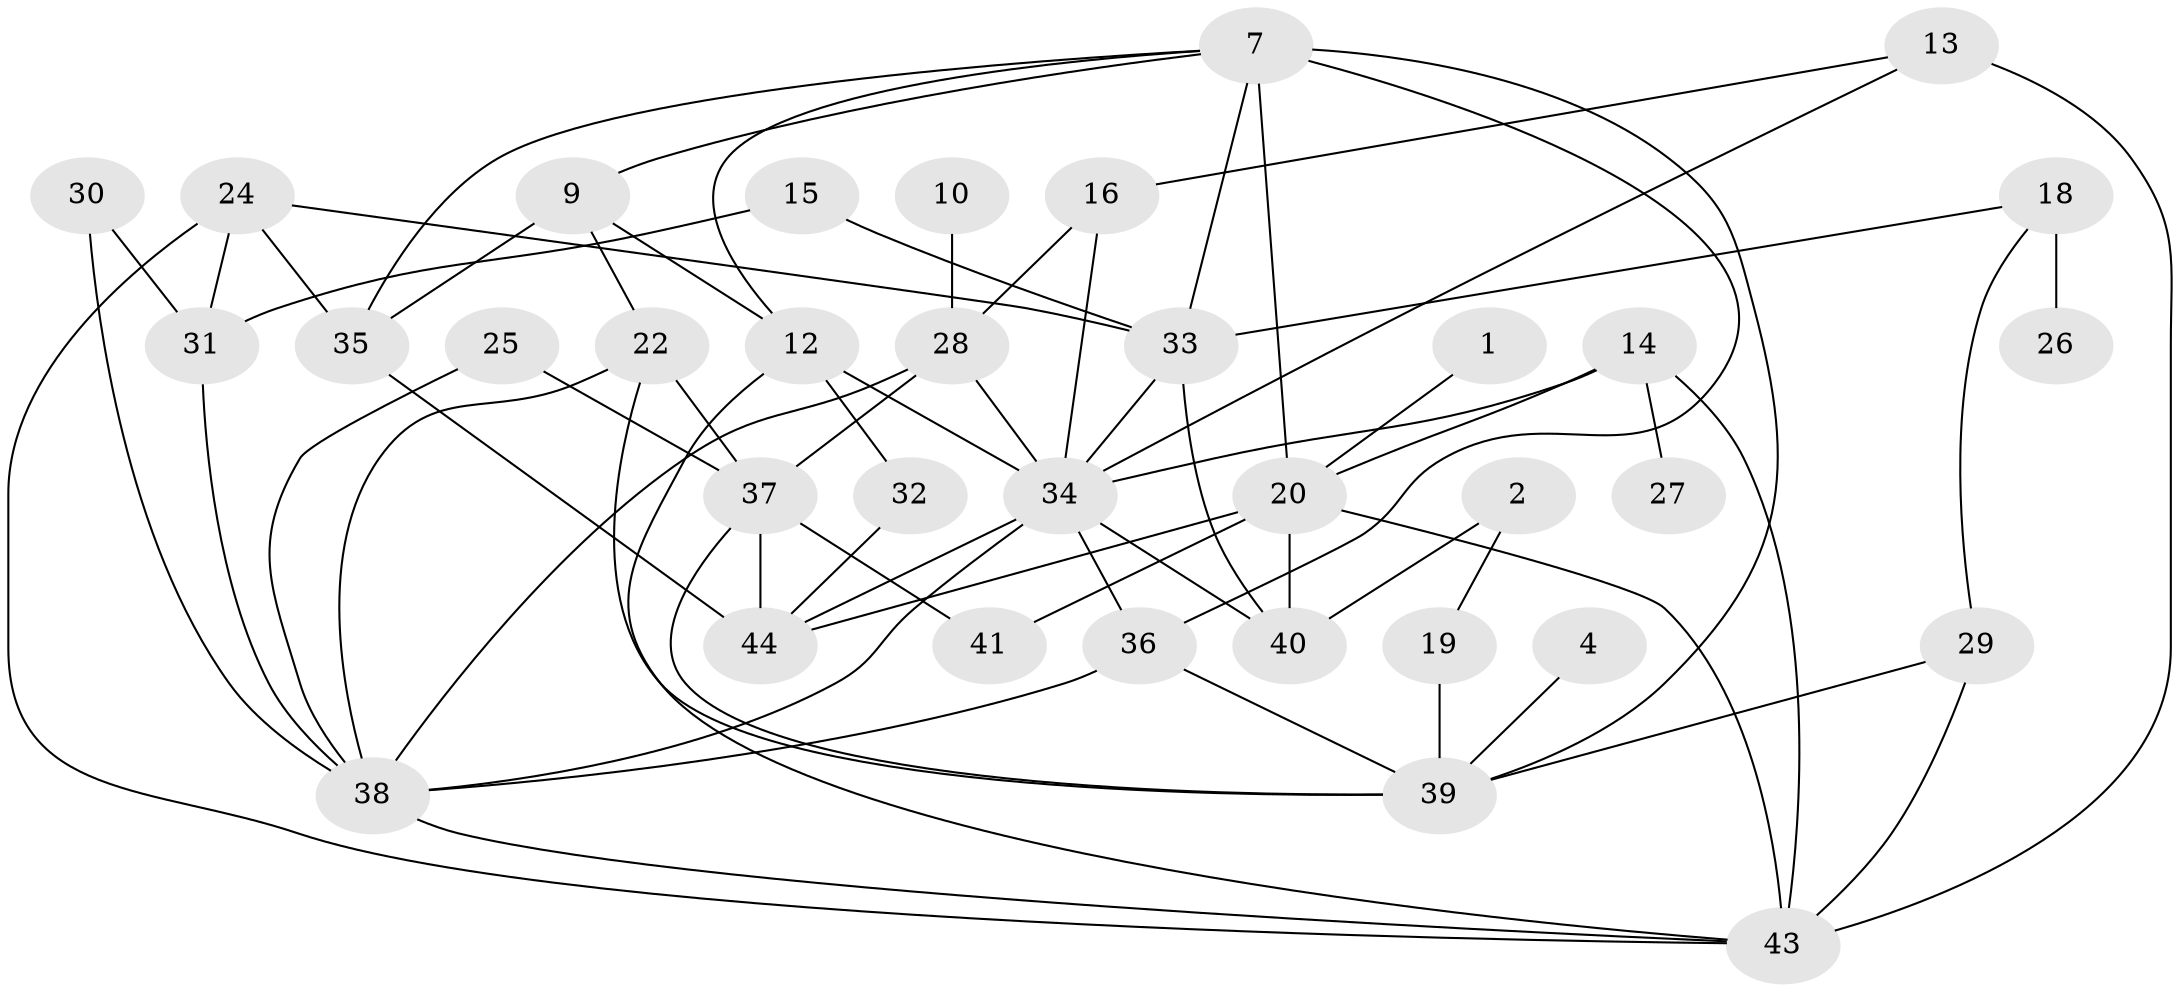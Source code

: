 // original degree distribution, {1: 0.11363636363636363, 4: 0.14772727272727273, 3: 0.2159090909090909, 2: 0.2727272727272727, 0: 0.10227272727272728, 5: 0.10227272727272728, 6: 0.022727272727272728, 7: 0.022727272727272728}
// Generated by graph-tools (version 1.1) at 2025/49/03/09/25 03:49:11]
// undirected, 35 vertices, 68 edges
graph export_dot {
graph [start="1"]
  node [color=gray90,style=filled];
  1;
  2;
  4;
  7;
  9;
  10;
  12;
  13;
  14;
  15;
  16;
  18;
  19;
  20;
  22;
  24;
  25;
  26;
  27;
  28;
  29;
  30;
  31;
  32;
  33;
  34;
  35;
  36;
  37;
  38;
  39;
  40;
  41;
  43;
  44;
  1 -- 20 [weight=1.0];
  2 -- 19 [weight=1.0];
  2 -- 40 [weight=1.0];
  4 -- 39 [weight=1.0];
  7 -- 9 [weight=1.0];
  7 -- 12 [weight=1.0];
  7 -- 20 [weight=1.0];
  7 -- 33 [weight=1.0];
  7 -- 35 [weight=1.0];
  7 -- 36 [weight=1.0];
  7 -- 39 [weight=2.0];
  9 -- 12 [weight=1.0];
  9 -- 22 [weight=1.0];
  9 -- 35 [weight=1.0];
  10 -- 28 [weight=1.0];
  12 -- 32 [weight=1.0];
  12 -- 34 [weight=1.0];
  12 -- 43 [weight=1.0];
  13 -- 16 [weight=1.0];
  13 -- 34 [weight=1.0];
  13 -- 43 [weight=1.0];
  14 -- 20 [weight=1.0];
  14 -- 27 [weight=1.0];
  14 -- 34 [weight=1.0];
  14 -- 43 [weight=1.0];
  15 -- 31 [weight=1.0];
  15 -- 33 [weight=1.0];
  16 -- 28 [weight=1.0];
  16 -- 34 [weight=1.0];
  18 -- 26 [weight=1.0];
  18 -- 29 [weight=1.0];
  18 -- 33 [weight=1.0];
  19 -- 39 [weight=1.0];
  20 -- 40 [weight=1.0];
  20 -- 41 [weight=1.0];
  20 -- 43 [weight=1.0];
  20 -- 44 [weight=1.0];
  22 -- 37 [weight=1.0];
  22 -- 38 [weight=1.0];
  22 -- 39 [weight=1.0];
  24 -- 31 [weight=1.0];
  24 -- 33 [weight=1.0];
  24 -- 35 [weight=1.0];
  24 -- 43 [weight=2.0];
  25 -- 37 [weight=1.0];
  25 -- 38 [weight=1.0];
  28 -- 34 [weight=1.0];
  28 -- 37 [weight=1.0];
  28 -- 38 [weight=1.0];
  29 -- 39 [weight=1.0];
  29 -- 43 [weight=2.0];
  30 -- 31 [weight=1.0];
  30 -- 38 [weight=1.0];
  31 -- 38 [weight=1.0];
  32 -- 44 [weight=1.0];
  33 -- 34 [weight=1.0];
  33 -- 40 [weight=1.0];
  34 -- 36 [weight=1.0];
  34 -- 38 [weight=1.0];
  34 -- 40 [weight=1.0];
  34 -- 44 [weight=1.0];
  35 -- 44 [weight=1.0];
  36 -- 38 [weight=2.0];
  36 -- 39 [weight=1.0];
  37 -- 39 [weight=2.0];
  37 -- 41 [weight=1.0];
  37 -- 44 [weight=1.0];
  38 -- 43 [weight=1.0];
}
